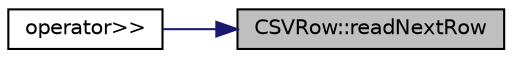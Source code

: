 digraph "CSVRow::readNextRow"
{
 // LATEX_PDF_SIZE
  edge [fontname="Helvetica",fontsize="10",labelfontname="Helvetica",labelfontsize="10"];
  node [fontname="Helvetica",fontsize="10",shape=record];
  rankdir="RL";
  Node1 [label="CSVRow::readNextRow",height=0.2,width=0.4,color="black", fillcolor="grey75", style="filled", fontcolor="black",tooltip=" "];
  Node1 -> Node2 [dir="back",color="midnightblue",fontsize="10",style="solid"];
  Node2 [label="operator\>\>",height=0.2,width=0.4,color="black", fillcolor="white", style="filled",URL="$csv__parser_8cpp.html#ac2c0b2d1ccc5f44ad4a24f6411cc1d34",tooltip=" "];
}
